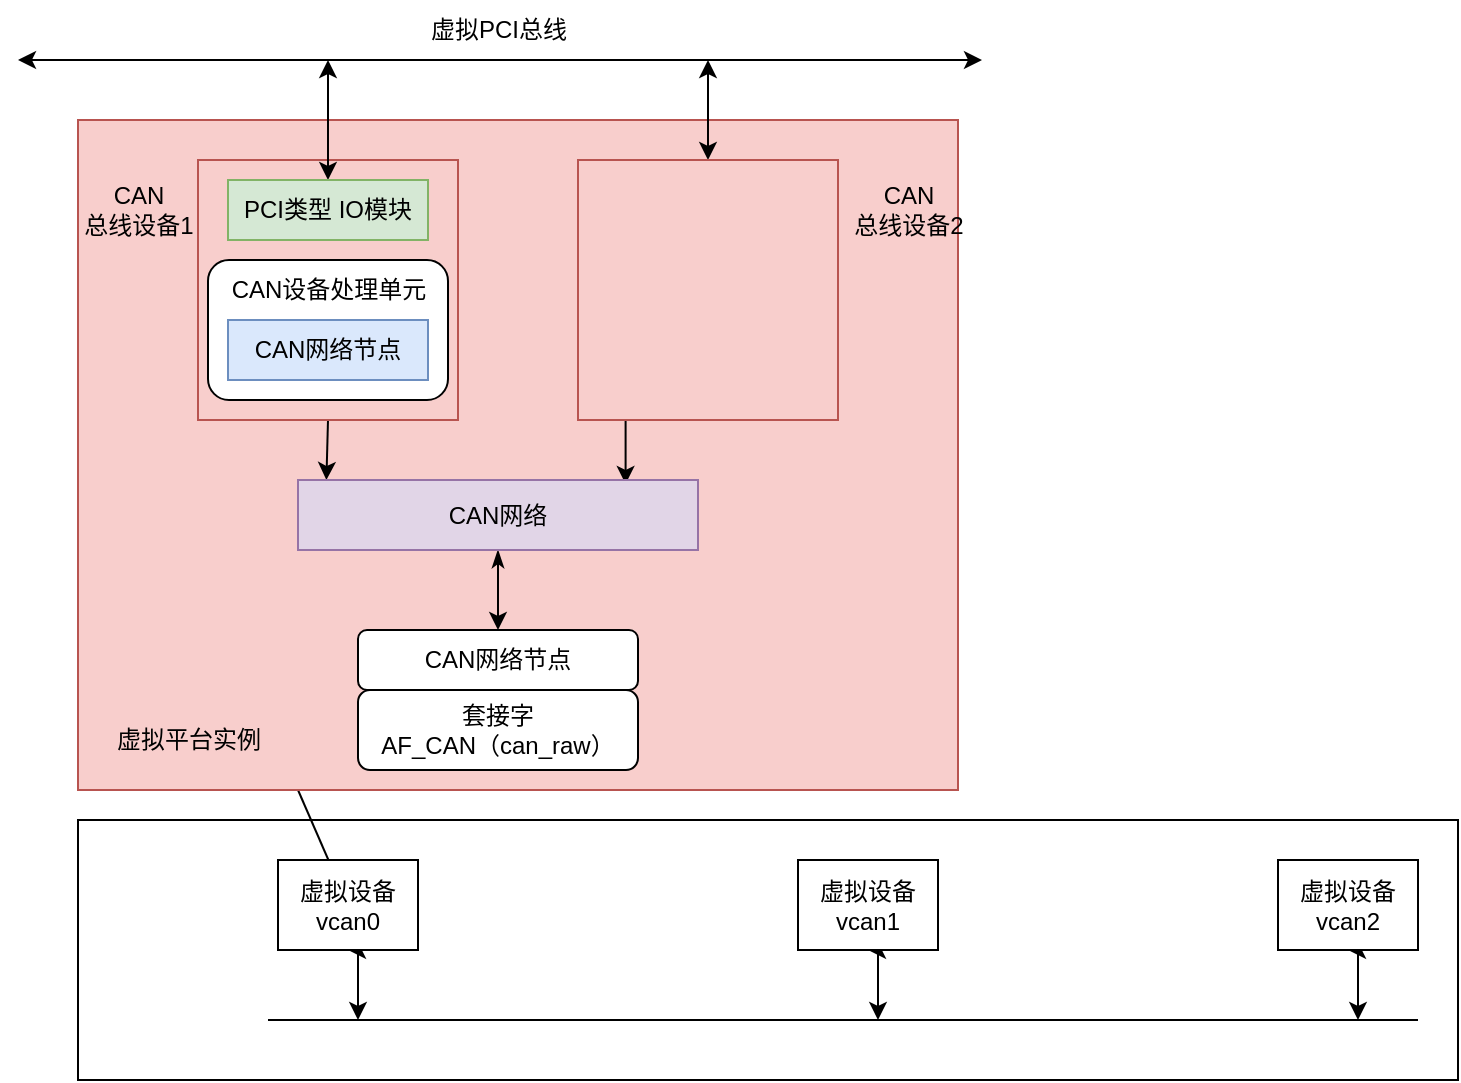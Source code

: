 <mxfile version="21.0.6" type="github">
  <diagram name="第 1 页" id="IVXhBB_67DLYTMXsqzXM">
    <mxGraphModel dx="1008" dy="688" grid="1" gridSize="10" guides="1" tooltips="1" connect="1" arrows="1" fold="1" page="1" pageScale="1" pageWidth="827" pageHeight="1169" math="0" shadow="0">
      <root>
        <mxCell id="0" />
        <mxCell id="1" parent="0" />
        <mxCell id="NPNiiVdkch6oGIspMSp1-41" value="" style="rounded=0;whiteSpace=wrap;html=1;" vertex="1" parent="1">
          <mxGeometry x="530" y="680" width="690" height="130" as="geometry" />
        </mxCell>
        <mxCell id="NPNiiVdkch6oGIspMSp1-46" style="rounded=0;orthogonalLoop=1;jettySize=auto;html=1;exitX=0.25;exitY=1;exitDx=0;exitDy=0;endArrow=none;endFill=0;" edge="1" parent="1" source="NPNiiVdkch6oGIspMSp1-35" target="NPNiiVdkch6oGIspMSp1-42">
          <mxGeometry relative="1" as="geometry" />
        </mxCell>
        <mxCell id="NPNiiVdkch6oGIspMSp1-35" value="" style="rounded=0;whiteSpace=wrap;html=1;fillColor=#f8cecc;strokeColor=#b85450;" vertex="1" parent="1">
          <mxGeometry x="530" y="330" width="440" height="335" as="geometry" />
        </mxCell>
        <mxCell id="NPNiiVdkch6oGIspMSp1-26" style="edgeStyle=orthogonalEdgeStyle;rounded=0;orthogonalLoop=1;jettySize=auto;html=1;exitX=0.5;exitY=1;exitDx=0;exitDy=0;entryX=0.071;entryY=0;entryDx=0;entryDy=0;entryPerimeter=0;" edge="1" parent="1" source="NPNiiVdkch6oGIspMSp1-2" target="NPNiiVdkch6oGIspMSp1-25">
          <mxGeometry relative="1" as="geometry" />
        </mxCell>
        <mxCell id="NPNiiVdkch6oGIspMSp1-2" value="" style="whiteSpace=wrap;html=1;aspect=fixed;fillColor=#f8cecc;strokeColor=#b85450;" vertex="1" parent="1">
          <mxGeometry x="590" y="350" width="130" height="130" as="geometry" />
        </mxCell>
        <mxCell id="NPNiiVdkch6oGIspMSp1-24" style="edgeStyle=orthogonalEdgeStyle;rounded=0;orthogonalLoop=1;jettySize=auto;html=1;exitX=0.5;exitY=0;exitDx=0;exitDy=0;endArrow=classic;endFill=1;startArrow=classic;startFill=1;" edge="1" parent="1" source="NPNiiVdkch6oGIspMSp1-3">
          <mxGeometry relative="1" as="geometry">
            <mxPoint x="655" y="300" as="targetPoint" />
          </mxGeometry>
        </mxCell>
        <mxCell id="NPNiiVdkch6oGIspMSp1-3" value="PCI类型 IO模块" style="rounded=0;whiteSpace=wrap;html=1;fillColor=#d5e8d4;strokeColor=#82b366;" vertex="1" parent="1">
          <mxGeometry x="605" y="360" width="100" height="30" as="geometry" />
        </mxCell>
        <mxCell id="NPNiiVdkch6oGIspMSp1-9" value="" style="group;" vertex="1" connectable="0" parent="1">
          <mxGeometry x="585" y="400" width="140" height="70" as="geometry" />
        </mxCell>
        <mxCell id="NPNiiVdkch6oGIspMSp1-5" value="" style="rounded=1;whiteSpace=wrap;html=1;" vertex="1" parent="NPNiiVdkch6oGIspMSp1-9">
          <mxGeometry x="10" width="120" height="70" as="geometry" />
        </mxCell>
        <mxCell id="NPNiiVdkch6oGIspMSp1-6" value="CAN设备处理单元" style="text;html=1;align=center;verticalAlign=middle;resizable=0;points=[];autosize=1;strokeColor=none;fillColor=none;" vertex="1" parent="NPNiiVdkch6oGIspMSp1-9">
          <mxGeometry width="140" height="30" as="geometry" />
        </mxCell>
        <mxCell id="NPNiiVdkch6oGIspMSp1-8" value="CAN网络节点" style="rounded=0;whiteSpace=wrap;html=1;fillColor=#dae8fc;strokeColor=#6c8ebf;" vertex="1" parent="NPNiiVdkch6oGIspMSp1-9">
          <mxGeometry x="20" y="30" width="100" height="30" as="geometry" />
        </mxCell>
        <mxCell id="NPNiiVdkch6oGIspMSp1-17" value="" style="endArrow=classic;startArrow=classic;html=1;rounded=0;" edge="1" parent="1">
          <mxGeometry width="50" height="50" relative="1" as="geometry">
            <mxPoint x="500" y="300" as="sourcePoint" />
            <mxPoint x="982" y="300" as="targetPoint" />
          </mxGeometry>
        </mxCell>
        <mxCell id="NPNiiVdkch6oGIspMSp1-27" style="edgeStyle=orthogonalEdgeStyle;rounded=0;orthogonalLoop=1;jettySize=auto;html=1;exitX=0.25;exitY=1;exitDx=0;exitDy=0;entryX=0.819;entryY=0.057;entryDx=0;entryDy=0;entryPerimeter=0;" edge="1" parent="1" source="NPNiiVdkch6oGIspMSp1-22" target="NPNiiVdkch6oGIspMSp1-25">
          <mxGeometry relative="1" as="geometry" />
        </mxCell>
        <mxCell id="NPNiiVdkch6oGIspMSp1-38" style="edgeStyle=orthogonalEdgeStyle;rounded=0;orthogonalLoop=1;jettySize=auto;html=1;exitX=0.5;exitY=0;exitDx=0;exitDy=0;startArrow=classic;startFill=1;" edge="1" parent="1" source="NPNiiVdkch6oGIspMSp1-22">
          <mxGeometry relative="1" as="geometry">
            <mxPoint x="845" y="300" as="targetPoint" />
          </mxGeometry>
        </mxCell>
        <mxCell id="NPNiiVdkch6oGIspMSp1-22" value="" style="whiteSpace=wrap;html=1;aspect=fixed;fillColor=#f8cecc;strokeColor=#b85450;" vertex="1" parent="1">
          <mxGeometry x="780" y="350" width="130" height="130" as="geometry" />
        </mxCell>
        <mxCell id="NPNiiVdkch6oGIspMSp1-31" style="edgeStyle=orthogonalEdgeStyle;rounded=0;orthogonalLoop=1;jettySize=auto;html=1;exitX=0.5;exitY=1;exitDx=0;exitDy=0;startArrow=classicThin;startFill=1;" edge="1" parent="1" source="NPNiiVdkch6oGIspMSp1-25" target="NPNiiVdkch6oGIspMSp1-30">
          <mxGeometry relative="1" as="geometry" />
        </mxCell>
        <mxCell id="NPNiiVdkch6oGIspMSp1-25" value="CAN网络" style="rounded=0;whiteSpace=wrap;html=1;fillColor=#e1d5e7;strokeColor=#9673a6;" vertex="1" parent="1">
          <mxGeometry x="640" y="510" width="200" height="35" as="geometry" />
        </mxCell>
        <mxCell id="NPNiiVdkch6oGIspMSp1-34" value="" style="group" vertex="1" connectable="0" parent="1">
          <mxGeometry x="670" y="585" width="140" height="70" as="geometry" />
        </mxCell>
        <mxCell id="NPNiiVdkch6oGIspMSp1-30" value="CAN网络节点" style="rounded=1;whiteSpace=wrap;html=1;" vertex="1" parent="NPNiiVdkch6oGIspMSp1-34">
          <mxGeometry width="140" height="30" as="geometry" />
        </mxCell>
        <mxCell id="NPNiiVdkch6oGIspMSp1-32" value="套接字&lt;br&gt;AF_CAN（can_raw）" style="rounded=1;whiteSpace=wrap;html=1;" vertex="1" parent="NPNiiVdkch6oGIspMSp1-34">
          <mxGeometry y="30" width="140" height="40" as="geometry" />
        </mxCell>
        <mxCell id="NPNiiVdkch6oGIspMSp1-36" value="CAN &lt;br&gt;总线设备1" style="text;html=1;align=center;verticalAlign=middle;resizable=0;points=[];autosize=1;strokeColor=none;fillColor=none;" vertex="1" parent="1">
          <mxGeometry x="515" y="350" width="90" height="50" as="geometry" />
        </mxCell>
        <mxCell id="NPNiiVdkch6oGIspMSp1-37" value="CAN&lt;br&gt;总线设备2" style="text;html=1;align=center;verticalAlign=middle;resizable=0;points=[];autosize=1;strokeColor=none;fillColor=none;" vertex="1" parent="1">
          <mxGeometry x="900" y="350" width="90" height="50" as="geometry" />
        </mxCell>
        <mxCell id="NPNiiVdkch6oGIspMSp1-39" value="虚拟PCI总线" style="text;html=1;align=center;verticalAlign=middle;resizable=0;points=[];autosize=1;strokeColor=none;fillColor=none;" vertex="1" parent="1">
          <mxGeometry x="690" y="270" width="100" height="30" as="geometry" />
        </mxCell>
        <mxCell id="NPNiiVdkch6oGIspMSp1-40" value="虚拟平台实例" style="text;html=1;align=center;verticalAlign=middle;resizable=0;points=[];autosize=1;strokeColor=none;fillColor=none;" vertex="1" parent="1">
          <mxGeometry x="530" y="625" width="110" height="30" as="geometry" />
        </mxCell>
        <mxCell id="NPNiiVdkch6oGIspMSp1-49" style="edgeStyle=orthogonalEdgeStyle;rounded=0;orthogonalLoop=1;jettySize=auto;html=1;exitX=0.5;exitY=1;exitDx=0;exitDy=0;startArrow=classic;startFill=1;" edge="1" parent="1" source="NPNiiVdkch6oGIspMSp1-42">
          <mxGeometry relative="1" as="geometry">
            <mxPoint x="670" y="780" as="targetPoint" />
          </mxGeometry>
        </mxCell>
        <mxCell id="NPNiiVdkch6oGIspMSp1-42" value="虚拟设备vcan0" style="rounded=0;whiteSpace=wrap;html=1;" vertex="1" parent="1">
          <mxGeometry x="630" y="700" width="70" height="45" as="geometry" />
        </mxCell>
        <mxCell id="NPNiiVdkch6oGIspMSp1-55" style="edgeStyle=orthogonalEdgeStyle;rounded=0;orthogonalLoop=1;jettySize=auto;html=1;exitX=0.5;exitY=1;exitDx=0;exitDy=0;startArrow=classic;startFill=1;" edge="1" parent="1" source="NPNiiVdkch6oGIspMSp1-43">
          <mxGeometry relative="1" as="geometry">
            <mxPoint x="930" y="780" as="targetPoint" />
          </mxGeometry>
        </mxCell>
        <mxCell id="NPNiiVdkch6oGIspMSp1-43" value="虚拟设备vcan1" style="rounded=0;whiteSpace=wrap;html=1;" vertex="1" parent="1">
          <mxGeometry x="890" y="700" width="70" height="45" as="geometry" />
        </mxCell>
        <mxCell id="NPNiiVdkch6oGIspMSp1-54" style="edgeStyle=orthogonalEdgeStyle;rounded=0;orthogonalLoop=1;jettySize=auto;html=1;exitX=0.5;exitY=1;exitDx=0;exitDy=0;startArrow=classic;startFill=1;" edge="1" parent="1" source="NPNiiVdkch6oGIspMSp1-44">
          <mxGeometry relative="1" as="geometry">
            <mxPoint x="1170" y="780" as="targetPoint" />
          </mxGeometry>
        </mxCell>
        <mxCell id="NPNiiVdkch6oGIspMSp1-44" value="虚拟设备vcan2" style="rounded=0;whiteSpace=wrap;html=1;" vertex="1" parent="1">
          <mxGeometry x="1130" y="700" width="70" height="45" as="geometry" />
        </mxCell>
        <mxCell id="NPNiiVdkch6oGIspMSp1-48" value="" style="endArrow=none;html=1;rounded=0;" edge="1" parent="1">
          <mxGeometry width="50" height="50" relative="1" as="geometry">
            <mxPoint x="625" y="780" as="sourcePoint" />
            <mxPoint x="1200" y="780" as="targetPoint" />
          </mxGeometry>
        </mxCell>
      </root>
    </mxGraphModel>
  </diagram>
</mxfile>
